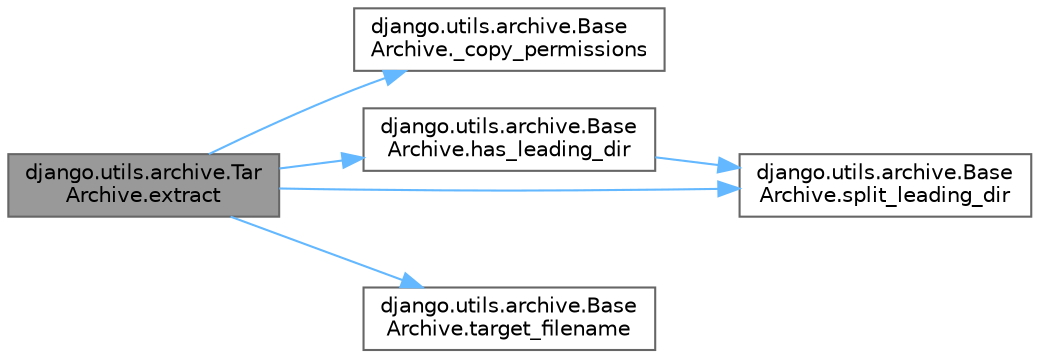 digraph "django.utils.archive.TarArchive.extract"
{
 // LATEX_PDF_SIZE
  bgcolor="transparent";
  edge [fontname=Helvetica,fontsize=10,labelfontname=Helvetica,labelfontsize=10];
  node [fontname=Helvetica,fontsize=10,shape=box,height=0.2,width=0.4];
  rankdir="LR";
  Node1 [id="Node000001",label="django.utils.archive.Tar\lArchive.extract",height=0.2,width=0.4,color="gray40", fillcolor="grey60", style="filled", fontcolor="black",tooltip=" "];
  Node1 -> Node2 [id="edge1_Node000001_Node000002",color="steelblue1",style="solid",tooltip=" "];
  Node2 [id="Node000002",label="django.utils.archive.Base\lArchive._copy_permissions",height=0.2,width=0.4,color="grey40", fillcolor="white", style="filled",URL="$classdjango_1_1utils_1_1archive_1_1_base_archive.html#a8db437f36eef823fc4f30392fa236f7a",tooltip=" "];
  Node1 -> Node3 [id="edge2_Node000001_Node000003",color="steelblue1",style="solid",tooltip=" "];
  Node3 [id="Node000003",label="django.utils.archive.Base\lArchive.has_leading_dir",height=0.2,width=0.4,color="grey40", fillcolor="white", style="filled",URL="$classdjango_1_1utils_1_1archive_1_1_base_archive.html#a15105bf68db0c8391312f722fbfd6500",tooltip=" "];
  Node3 -> Node4 [id="edge3_Node000003_Node000004",color="steelblue1",style="solid",tooltip=" "];
  Node4 [id="Node000004",label="django.utils.archive.Base\lArchive.split_leading_dir",height=0.2,width=0.4,color="grey40", fillcolor="white", style="filled",URL="$classdjango_1_1utils_1_1archive_1_1_base_archive.html#a5a809bae5854418c3605572dd98b4a0a",tooltip=" "];
  Node1 -> Node4 [id="edge4_Node000001_Node000004",color="steelblue1",style="solid",tooltip=" "];
  Node1 -> Node5 [id="edge5_Node000001_Node000005",color="steelblue1",style="solid",tooltip=" "];
  Node5 [id="Node000005",label="django.utils.archive.Base\lArchive.target_filename",height=0.2,width=0.4,color="grey40", fillcolor="white", style="filled",URL="$classdjango_1_1utils_1_1archive_1_1_base_archive.html#aabe0f971eaaec4184e4e4cd14f8bc777",tooltip=" "];
}
